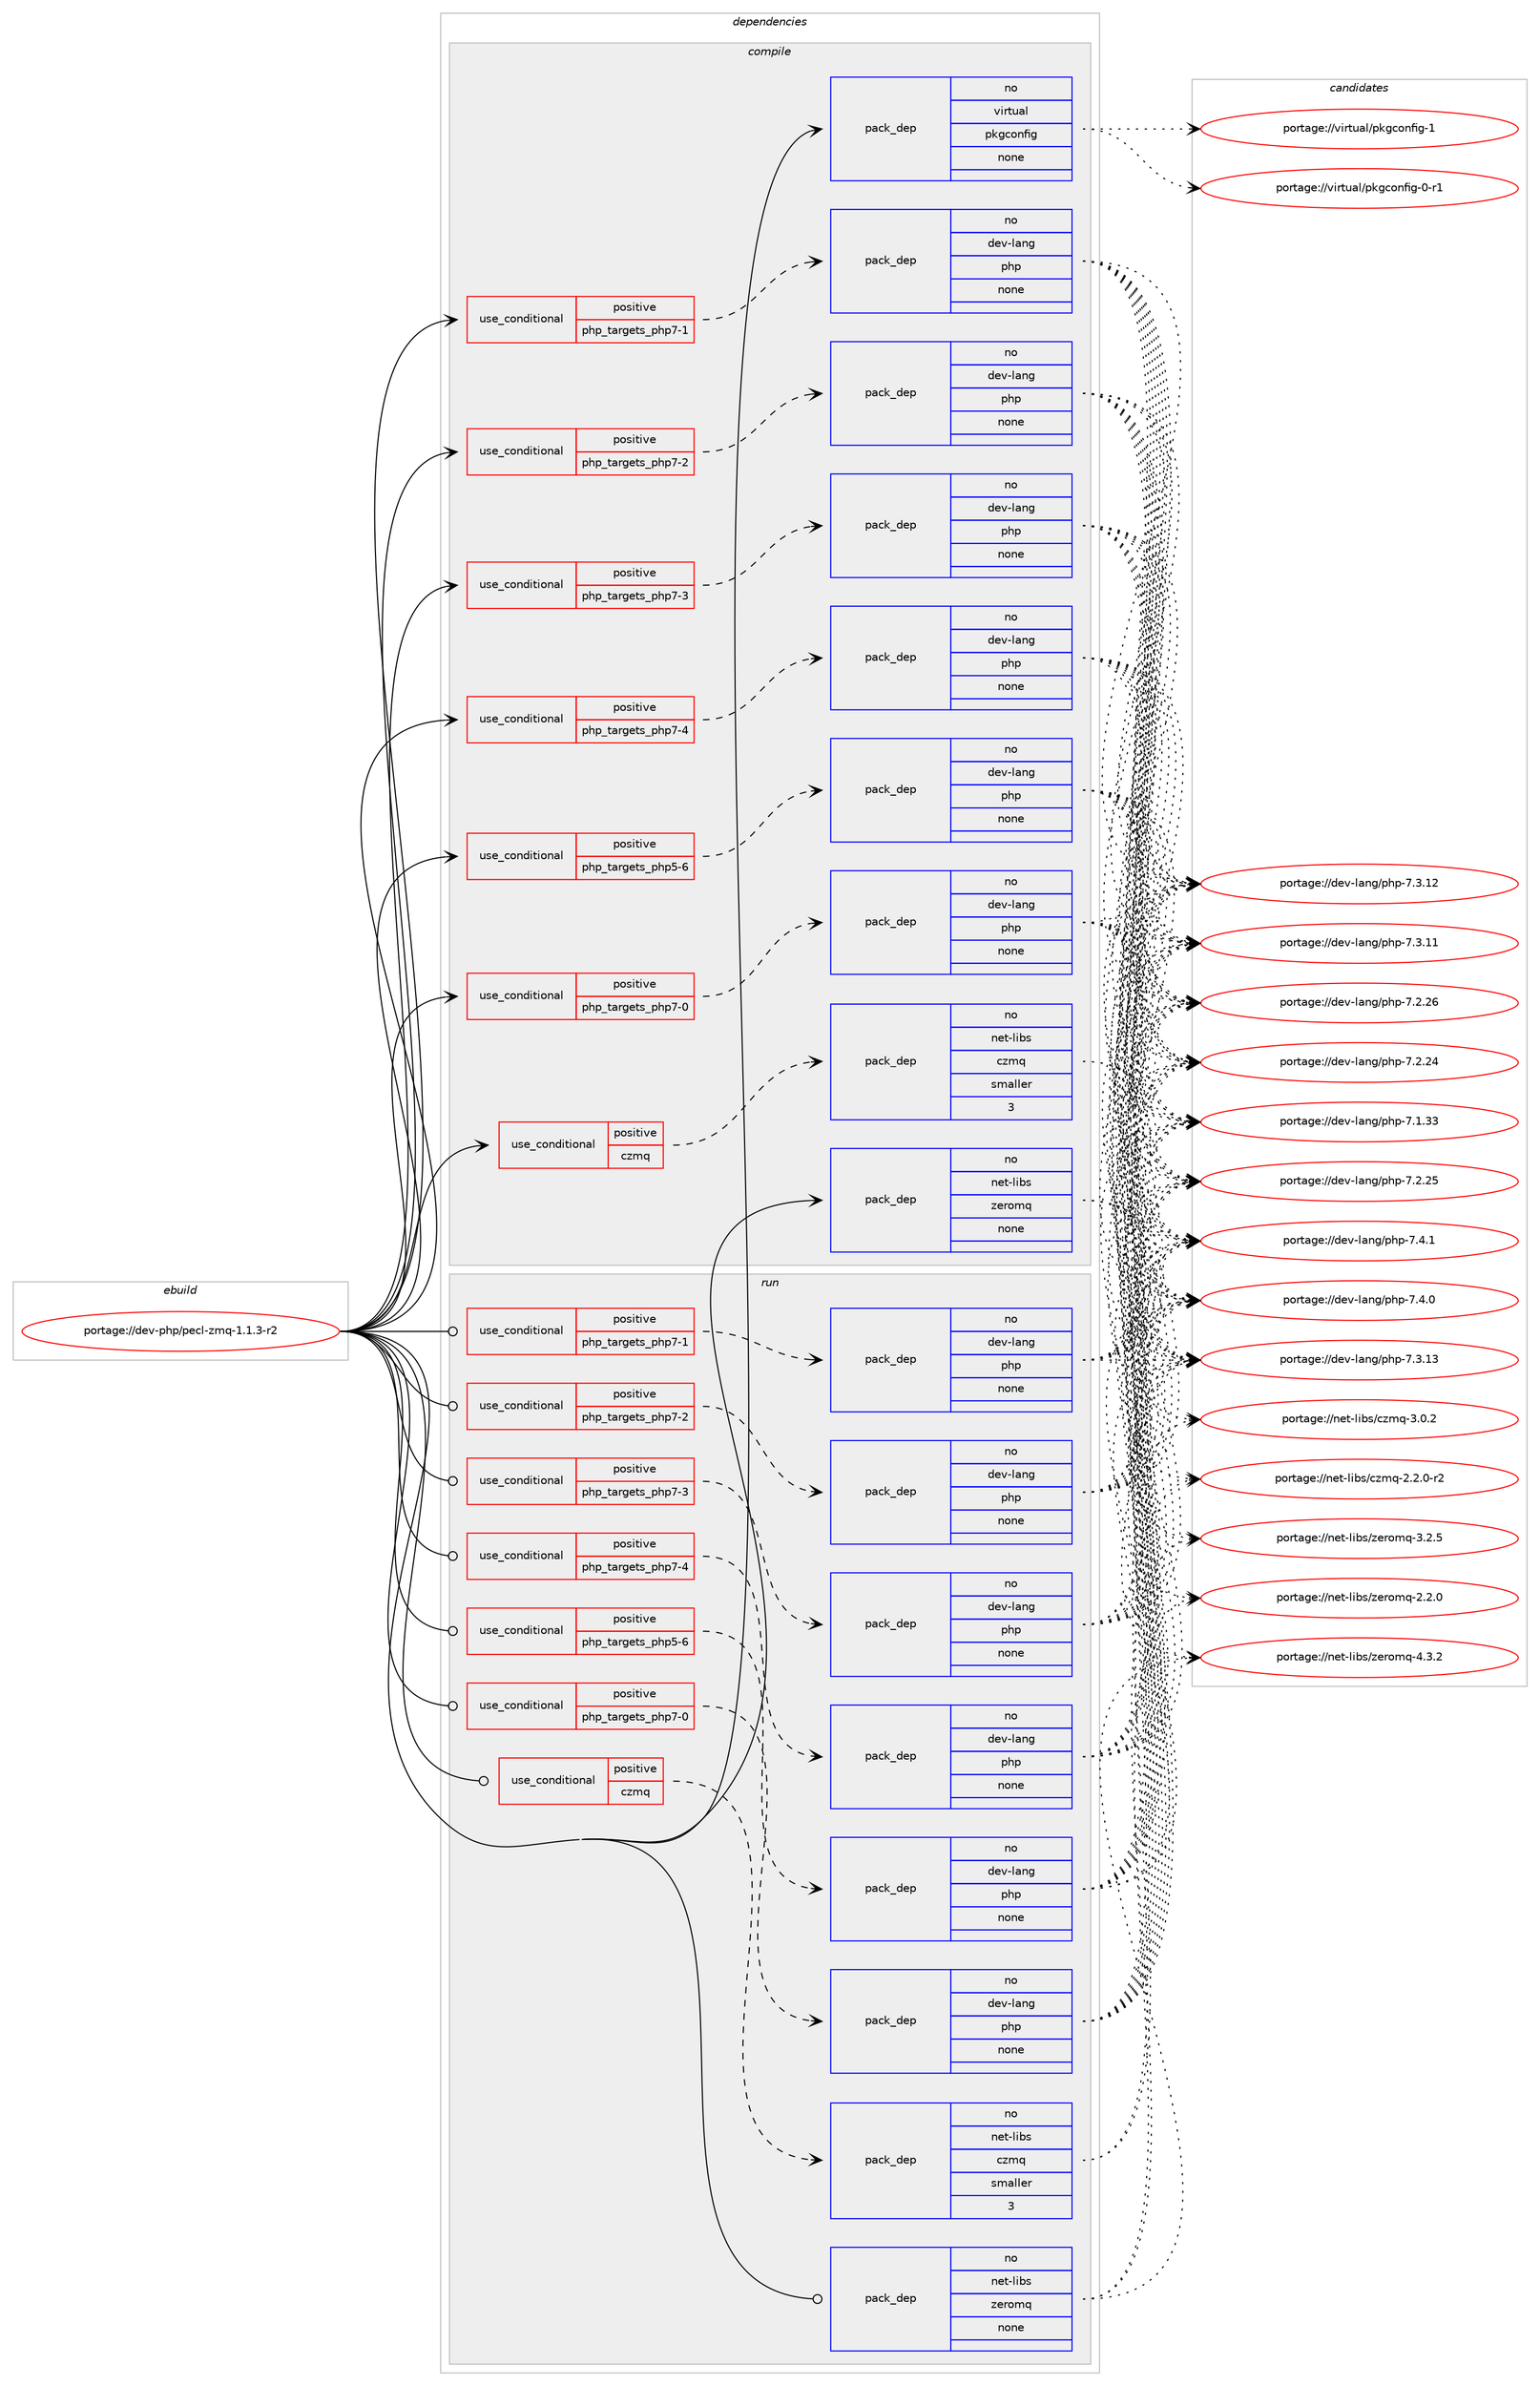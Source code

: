 digraph prolog {

# *************
# Graph options
# *************

newrank=true;
concentrate=true;
compound=true;
graph [rankdir=LR,fontname=Helvetica,fontsize=10,ranksep=1.5];#, ranksep=2.5, nodesep=0.2];
edge  [arrowhead=vee];
node  [fontname=Helvetica,fontsize=10];

# **********
# The ebuild
# **********

subgraph cluster_leftcol {
color=gray;
label=<<i>ebuild</i>>;
id [label="portage://dev-php/pecl-zmq-1.1.3-r2", color=red, width=4, href="../dev-php/pecl-zmq-1.1.3-r2.svg"];
}

# ****************
# The dependencies
# ****************

subgraph cluster_midcol {
color=gray;
label=<<i>dependencies</i>>;
subgraph cluster_compile {
fillcolor="#eeeeee";
style=filled;
label=<<i>compile</i>>;
subgraph cond119937 {
dependency474733 [label=<<TABLE BORDER="0" CELLBORDER="1" CELLSPACING="0" CELLPADDING="4"><TR><TD ROWSPAN="3" CELLPADDING="10">use_conditional</TD></TR><TR><TD>positive</TD></TR><TR><TD>czmq</TD></TR></TABLE>>, shape=none, color=red];
subgraph pack349776 {
dependency474734 [label=<<TABLE BORDER="0" CELLBORDER="1" CELLSPACING="0" CELLPADDING="4" WIDTH="220"><TR><TD ROWSPAN="6" CELLPADDING="30">pack_dep</TD></TR><TR><TD WIDTH="110">no</TD></TR><TR><TD>net-libs</TD></TR><TR><TD>czmq</TD></TR><TR><TD>smaller</TD></TR><TR><TD>3</TD></TR></TABLE>>, shape=none, color=blue];
}
dependency474733:e -> dependency474734:w [weight=20,style="dashed",arrowhead="vee"];
}
id:e -> dependency474733:w [weight=20,style="solid",arrowhead="vee"];
subgraph cond119938 {
dependency474735 [label=<<TABLE BORDER="0" CELLBORDER="1" CELLSPACING="0" CELLPADDING="4"><TR><TD ROWSPAN="3" CELLPADDING="10">use_conditional</TD></TR><TR><TD>positive</TD></TR><TR><TD>php_targets_php5-6</TD></TR></TABLE>>, shape=none, color=red];
subgraph pack349777 {
dependency474736 [label=<<TABLE BORDER="0" CELLBORDER="1" CELLSPACING="0" CELLPADDING="4" WIDTH="220"><TR><TD ROWSPAN="6" CELLPADDING="30">pack_dep</TD></TR><TR><TD WIDTH="110">no</TD></TR><TR><TD>dev-lang</TD></TR><TR><TD>php</TD></TR><TR><TD>none</TD></TR><TR><TD></TD></TR></TABLE>>, shape=none, color=blue];
}
dependency474735:e -> dependency474736:w [weight=20,style="dashed",arrowhead="vee"];
}
id:e -> dependency474735:w [weight=20,style="solid",arrowhead="vee"];
subgraph cond119939 {
dependency474737 [label=<<TABLE BORDER="0" CELLBORDER="1" CELLSPACING="0" CELLPADDING="4"><TR><TD ROWSPAN="3" CELLPADDING="10">use_conditional</TD></TR><TR><TD>positive</TD></TR><TR><TD>php_targets_php7-0</TD></TR></TABLE>>, shape=none, color=red];
subgraph pack349778 {
dependency474738 [label=<<TABLE BORDER="0" CELLBORDER="1" CELLSPACING="0" CELLPADDING="4" WIDTH="220"><TR><TD ROWSPAN="6" CELLPADDING="30">pack_dep</TD></TR><TR><TD WIDTH="110">no</TD></TR><TR><TD>dev-lang</TD></TR><TR><TD>php</TD></TR><TR><TD>none</TD></TR><TR><TD></TD></TR></TABLE>>, shape=none, color=blue];
}
dependency474737:e -> dependency474738:w [weight=20,style="dashed",arrowhead="vee"];
}
id:e -> dependency474737:w [weight=20,style="solid",arrowhead="vee"];
subgraph cond119940 {
dependency474739 [label=<<TABLE BORDER="0" CELLBORDER="1" CELLSPACING="0" CELLPADDING="4"><TR><TD ROWSPAN="3" CELLPADDING="10">use_conditional</TD></TR><TR><TD>positive</TD></TR><TR><TD>php_targets_php7-1</TD></TR></TABLE>>, shape=none, color=red];
subgraph pack349779 {
dependency474740 [label=<<TABLE BORDER="0" CELLBORDER="1" CELLSPACING="0" CELLPADDING="4" WIDTH="220"><TR><TD ROWSPAN="6" CELLPADDING="30">pack_dep</TD></TR><TR><TD WIDTH="110">no</TD></TR><TR><TD>dev-lang</TD></TR><TR><TD>php</TD></TR><TR><TD>none</TD></TR><TR><TD></TD></TR></TABLE>>, shape=none, color=blue];
}
dependency474739:e -> dependency474740:w [weight=20,style="dashed",arrowhead="vee"];
}
id:e -> dependency474739:w [weight=20,style="solid",arrowhead="vee"];
subgraph cond119941 {
dependency474741 [label=<<TABLE BORDER="0" CELLBORDER="1" CELLSPACING="0" CELLPADDING="4"><TR><TD ROWSPAN="3" CELLPADDING="10">use_conditional</TD></TR><TR><TD>positive</TD></TR><TR><TD>php_targets_php7-2</TD></TR></TABLE>>, shape=none, color=red];
subgraph pack349780 {
dependency474742 [label=<<TABLE BORDER="0" CELLBORDER="1" CELLSPACING="0" CELLPADDING="4" WIDTH="220"><TR><TD ROWSPAN="6" CELLPADDING="30">pack_dep</TD></TR><TR><TD WIDTH="110">no</TD></TR><TR><TD>dev-lang</TD></TR><TR><TD>php</TD></TR><TR><TD>none</TD></TR><TR><TD></TD></TR></TABLE>>, shape=none, color=blue];
}
dependency474741:e -> dependency474742:w [weight=20,style="dashed",arrowhead="vee"];
}
id:e -> dependency474741:w [weight=20,style="solid",arrowhead="vee"];
subgraph cond119942 {
dependency474743 [label=<<TABLE BORDER="0" CELLBORDER="1" CELLSPACING="0" CELLPADDING="4"><TR><TD ROWSPAN="3" CELLPADDING="10">use_conditional</TD></TR><TR><TD>positive</TD></TR><TR><TD>php_targets_php7-3</TD></TR></TABLE>>, shape=none, color=red];
subgraph pack349781 {
dependency474744 [label=<<TABLE BORDER="0" CELLBORDER="1" CELLSPACING="0" CELLPADDING="4" WIDTH="220"><TR><TD ROWSPAN="6" CELLPADDING="30">pack_dep</TD></TR><TR><TD WIDTH="110">no</TD></TR><TR><TD>dev-lang</TD></TR><TR><TD>php</TD></TR><TR><TD>none</TD></TR><TR><TD></TD></TR></TABLE>>, shape=none, color=blue];
}
dependency474743:e -> dependency474744:w [weight=20,style="dashed",arrowhead="vee"];
}
id:e -> dependency474743:w [weight=20,style="solid",arrowhead="vee"];
subgraph cond119943 {
dependency474745 [label=<<TABLE BORDER="0" CELLBORDER="1" CELLSPACING="0" CELLPADDING="4"><TR><TD ROWSPAN="3" CELLPADDING="10">use_conditional</TD></TR><TR><TD>positive</TD></TR><TR><TD>php_targets_php7-4</TD></TR></TABLE>>, shape=none, color=red];
subgraph pack349782 {
dependency474746 [label=<<TABLE BORDER="0" CELLBORDER="1" CELLSPACING="0" CELLPADDING="4" WIDTH="220"><TR><TD ROWSPAN="6" CELLPADDING="30">pack_dep</TD></TR><TR><TD WIDTH="110">no</TD></TR><TR><TD>dev-lang</TD></TR><TR><TD>php</TD></TR><TR><TD>none</TD></TR><TR><TD></TD></TR></TABLE>>, shape=none, color=blue];
}
dependency474745:e -> dependency474746:w [weight=20,style="dashed",arrowhead="vee"];
}
id:e -> dependency474745:w [weight=20,style="solid",arrowhead="vee"];
subgraph pack349783 {
dependency474747 [label=<<TABLE BORDER="0" CELLBORDER="1" CELLSPACING="0" CELLPADDING="4" WIDTH="220"><TR><TD ROWSPAN="6" CELLPADDING="30">pack_dep</TD></TR><TR><TD WIDTH="110">no</TD></TR><TR><TD>net-libs</TD></TR><TR><TD>zeromq</TD></TR><TR><TD>none</TD></TR><TR><TD></TD></TR></TABLE>>, shape=none, color=blue];
}
id:e -> dependency474747:w [weight=20,style="solid",arrowhead="vee"];
subgraph pack349784 {
dependency474748 [label=<<TABLE BORDER="0" CELLBORDER="1" CELLSPACING="0" CELLPADDING="4" WIDTH="220"><TR><TD ROWSPAN="6" CELLPADDING="30">pack_dep</TD></TR><TR><TD WIDTH="110">no</TD></TR><TR><TD>virtual</TD></TR><TR><TD>pkgconfig</TD></TR><TR><TD>none</TD></TR><TR><TD></TD></TR></TABLE>>, shape=none, color=blue];
}
id:e -> dependency474748:w [weight=20,style="solid",arrowhead="vee"];
}
subgraph cluster_compileandrun {
fillcolor="#eeeeee";
style=filled;
label=<<i>compile and run</i>>;
}
subgraph cluster_run {
fillcolor="#eeeeee";
style=filled;
label=<<i>run</i>>;
subgraph cond119944 {
dependency474749 [label=<<TABLE BORDER="0" CELLBORDER="1" CELLSPACING="0" CELLPADDING="4"><TR><TD ROWSPAN="3" CELLPADDING="10">use_conditional</TD></TR><TR><TD>positive</TD></TR><TR><TD>czmq</TD></TR></TABLE>>, shape=none, color=red];
subgraph pack349785 {
dependency474750 [label=<<TABLE BORDER="0" CELLBORDER="1" CELLSPACING="0" CELLPADDING="4" WIDTH="220"><TR><TD ROWSPAN="6" CELLPADDING="30">pack_dep</TD></TR><TR><TD WIDTH="110">no</TD></TR><TR><TD>net-libs</TD></TR><TR><TD>czmq</TD></TR><TR><TD>smaller</TD></TR><TR><TD>3</TD></TR></TABLE>>, shape=none, color=blue];
}
dependency474749:e -> dependency474750:w [weight=20,style="dashed",arrowhead="vee"];
}
id:e -> dependency474749:w [weight=20,style="solid",arrowhead="odot"];
subgraph cond119945 {
dependency474751 [label=<<TABLE BORDER="0" CELLBORDER="1" CELLSPACING="0" CELLPADDING="4"><TR><TD ROWSPAN="3" CELLPADDING="10">use_conditional</TD></TR><TR><TD>positive</TD></TR><TR><TD>php_targets_php5-6</TD></TR></TABLE>>, shape=none, color=red];
subgraph pack349786 {
dependency474752 [label=<<TABLE BORDER="0" CELLBORDER="1" CELLSPACING="0" CELLPADDING="4" WIDTH="220"><TR><TD ROWSPAN="6" CELLPADDING="30">pack_dep</TD></TR><TR><TD WIDTH="110">no</TD></TR><TR><TD>dev-lang</TD></TR><TR><TD>php</TD></TR><TR><TD>none</TD></TR><TR><TD></TD></TR></TABLE>>, shape=none, color=blue];
}
dependency474751:e -> dependency474752:w [weight=20,style="dashed",arrowhead="vee"];
}
id:e -> dependency474751:w [weight=20,style="solid",arrowhead="odot"];
subgraph cond119946 {
dependency474753 [label=<<TABLE BORDER="0" CELLBORDER="1" CELLSPACING="0" CELLPADDING="4"><TR><TD ROWSPAN="3" CELLPADDING="10">use_conditional</TD></TR><TR><TD>positive</TD></TR><TR><TD>php_targets_php7-0</TD></TR></TABLE>>, shape=none, color=red];
subgraph pack349787 {
dependency474754 [label=<<TABLE BORDER="0" CELLBORDER="1" CELLSPACING="0" CELLPADDING="4" WIDTH="220"><TR><TD ROWSPAN="6" CELLPADDING="30">pack_dep</TD></TR><TR><TD WIDTH="110">no</TD></TR><TR><TD>dev-lang</TD></TR><TR><TD>php</TD></TR><TR><TD>none</TD></TR><TR><TD></TD></TR></TABLE>>, shape=none, color=blue];
}
dependency474753:e -> dependency474754:w [weight=20,style="dashed",arrowhead="vee"];
}
id:e -> dependency474753:w [weight=20,style="solid",arrowhead="odot"];
subgraph cond119947 {
dependency474755 [label=<<TABLE BORDER="0" CELLBORDER="1" CELLSPACING="0" CELLPADDING="4"><TR><TD ROWSPAN="3" CELLPADDING="10">use_conditional</TD></TR><TR><TD>positive</TD></TR><TR><TD>php_targets_php7-1</TD></TR></TABLE>>, shape=none, color=red];
subgraph pack349788 {
dependency474756 [label=<<TABLE BORDER="0" CELLBORDER="1" CELLSPACING="0" CELLPADDING="4" WIDTH="220"><TR><TD ROWSPAN="6" CELLPADDING="30">pack_dep</TD></TR><TR><TD WIDTH="110">no</TD></TR><TR><TD>dev-lang</TD></TR><TR><TD>php</TD></TR><TR><TD>none</TD></TR><TR><TD></TD></TR></TABLE>>, shape=none, color=blue];
}
dependency474755:e -> dependency474756:w [weight=20,style="dashed",arrowhead="vee"];
}
id:e -> dependency474755:w [weight=20,style="solid",arrowhead="odot"];
subgraph cond119948 {
dependency474757 [label=<<TABLE BORDER="0" CELLBORDER="1" CELLSPACING="0" CELLPADDING="4"><TR><TD ROWSPAN="3" CELLPADDING="10">use_conditional</TD></TR><TR><TD>positive</TD></TR><TR><TD>php_targets_php7-2</TD></TR></TABLE>>, shape=none, color=red];
subgraph pack349789 {
dependency474758 [label=<<TABLE BORDER="0" CELLBORDER="1" CELLSPACING="0" CELLPADDING="4" WIDTH="220"><TR><TD ROWSPAN="6" CELLPADDING="30">pack_dep</TD></TR><TR><TD WIDTH="110">no</TD></TR><TR><TD>dev-lang</TD></TR><TR><TD>php</TD></TR><TR><TD>none</TD></TR><TR><TD></TD></TR></TABLE>>, shape=none, color=blue];
}
dependency474757:e -> dependency474758:w [weight=20,style="dashed",arrowhead="vee"];
}
id:e -> dependency474757:w [weight=20,style="solid",arrowhead="odot"];
subgraph cond119949 {
dependency474759 [label=<<TABLE BORDER="0" CELLBORDER="1" CELLSPACING="0" CELLPADDING="4"><TR><TD ROWSPAN="3" CELLPADDING="10">use_conditional</TD></TR><TR><TD>positive</TD></TR><TR><TD>php_targets_php7-3</TD></TR></TABLE>>, shape=none, color=red];
subgraph pack349790 {
dependency474760 [label=<<TABLE BORDER="0" CELLBORDER="1" CELLSPACING="0" CELLPADDING="4" WIDTH="220"><TR><TD ROWSPAN="6" CELLPADDING="30">pack_dep</TD></TR><TR><TD WIDTH="110">no</TD></TR><TR><TD>dev-lang</TD></TR><TR><TD>php</TD></TR><TR><TD>none</TD></TR><TR><TD></TD></TR></TABLE>>, shape=none, color=blue];
}
dependency474759:e -> dependency474760:w [weight=20,style="dashed",arrowhead="vee"];
}
id:e -> dependency474759:w [weight=20,style="solid",arrowhead="odot"];
subgraph cond119950 {
dependency474761 [label=<<TABLE BORDER="0" CELLBORDER="1" CELLSPACING="0" CELLPADDING="4"><TR><TD ROWSPAN="3" CELLPADDING="10">use_conditional</TD></TR><TR><TD>positive</TD></TR><TR><TD>php_targets_php7-4</TD></TR></TABLE>>, shape=none, color=red];
subgraph pack349791 {
dependency474762 [label=<<TABLE BORDER="0" CELLBORDER="1" CELLSPACING="0" CELLPADDING="4" WIDTH="220"><TR><TD ROWSPAN="6" CELLPADDING="30">pack_dep</TD></TR><TR><TD WIDTH="110">no</TD></TR><TR><TD>dev-lang</TD></TR><TR><TD>php</TD></TR><TR><TD>none</TD></TR><TR><TD></TD></TR></TABLE>>, shape=none, color=blue];
}
dependency474761:e -> dependency474762:w [weight=20,style="dashed",arrowhead="vee"];
}
id:e -> dependency474761:w [weight=20,style="solid",arrowhead="odot"];
subgraph pack349792 {
dependency474763 [label=<<TABLE BORDER="0" CELLBORDER="1" CELLSPACING="0" CELLPADDING="4" WIDTH="220"><TR><TD ROWSPAN="6" CELLPADDING="30">pack_dep</TD></TR><TR><TD WIDTH="110">no</TD></TR><TR><TD>net-libs</TD></TR><TR><TD>zeromq</TD></TR><TR><TD>none</TD></TR><TR><TD></TD></TR></TABLE>>, shape=none, color=blue];
}
id:e -> dependency474763:w [weight=20,style="solid",arrowhead="odot"];
}
}

# **************
# The candidates
# **************

subgraph cluster_choices {
rank=same;
color=gray;
label=<<i>candidates</i>>;

subgraph choice349776 {
color=black;
nodesep=1;
choice11010111645108105981154799122109113455146484650 [label="portage://net-libs/czmq-3.0.2", color=red, width=4,href="../net-libs/czmq-3.0.2.svg"];
choice110101116451081059811547991221091134550465046484511450 [label="portage://net-libs/czmq-2.2.0-r2", color=red, width=4,href="../net-libs/czmq-2.2.0-r2.svg"];
dependency474734:e -> choice11010111645108105981154799122109113455146484650:w [style=dotted,weight="100"];
dependency474734:e -> choice110101116451081059811547991221091134550465046484511450:w [style=dotted,weight="100"];
}
subgraph choice349777 {
color=black;
nodesep=1;
choice100101118451089711010347112104112455546524649 [label="portage://dev-lang/php-7.4.1", color=red, width=4,href="../dev-lang/php-7.4.1.svg"];
choice100101118451089711010347112104112455546524648 [label="portage://dev-lang/php-7.4.0", color=red, width=4,href="../dev-lang/php-7.4.0.svg"];
choice10010111845108971101034711210411245554651464951 [label="portage://dev-lang/php-7.3.13", color=red, width=4,href="../dev-lang/php-7.3.13.svg"];
choice10010111845108971101034711210411245554651464950 [label="portage://dev-lang/php-7.3.12", color=red, width=4,href="../dev-lang/php-7.3.12.svg"];
choice10010111845108971101034711210411245554651464949 [label="portage://dev-lang/php-7.3.11", color=red, width=4,href="../dev-lang/php-7.3.11.svg"];
choice10010111845108971101034711210411245554650465054 [label="portage://dev-lang/php-7.2.26", color=red, width=4,href="../dev-lang/php-7.2.26.svg"];
choice10010111845108971101034711210411245554650465053 [label="portage://dev-lang/php-7.2.25", color=red, width=4,href="../dev-lang/php-7.2.25.svg"];
choice10010111845108971101034711210411245554650465052 [label="portage://dev-lang/php-7.2.24", color=red, width=4,href="../dev-lang/php-7.2.24.svg"];
choice10010111845108971101034711210411245554649465151 [label="portage://dev-lang/php-7.1.33", color=red, width=4,href="../dev-lang/php-7.1.33.svg"];
dependency474736:e -> choice100101118451089711010347112104112455546524649:w [style=dotted,weight="100"];
dependency474736:e -> choice100101118451089711010347112104112455546524648:w [style=dotted,weight="100"];
dependency474736:e -> choice10010111845108971101034711210411245554651464951:w [style=dotted,weight="100"];
dependency474736:e -> choice10010111845108971101034711210411245554651464950:w [style=dotted,weight="100"];
dependency474736:e -> choice10010111845108971101034711210411245554651464949:w [style=dotted,weight="100"];
dependency474736:e -> choice10010111845108971101034711210411245554650465054:w [style=dotted,weight="100"];
dependency474736:e -> choice10010111845108971101034711210411245554650465053:w [style=dotted,weight="100"];
dependency474736:e -> choice10010111845108971101034711210411245554650465052:w [style=dotted,weight="100"];
dependency474736:e -> choice10010111845108971101034711210411245554649465151:w [style=dotted,weight="100"];
}
subgraph choice349778 {
color=black;
nodesep=1;
choice100101118451089711010347112104112455546524649 [label="portage://dev-lang/php-7.4.1", color=red, width=4,href="../dev-lang/php-7.4.1.svg"];
choice100101118451089711010347112104112455546524648 [label="portage://dev-lang/php-7.4.0", color=red, width=4,href="../dev-lang/php-7.4.0.svg"];
choice10010111845108971101034711210411245554651464951 [label="portage://dev-lang/php-7.3.13", color=red, width=4,href="../dev-lang/php-7.3.13.svg"];
choice10010111845108971101034711210411245554651464950 [label="portage://dev-lang/php-7.3.12", color=red, width=4,href="../dev-lang/php-7.3.12.svg"];
choice10010111845108971101034711210411245554651464949 [label="portage://dev-lang/php-7.3.11", color=red, width=4,href="../dev-lang/php-7.3.11.svg"];
choice10010111845108971101034711210411245554650465054 [label="portage://dev-lang/php-7.2.26", color=red, width=4,href="../dev-lang/php-7.2.26.svg"];
choice10010111845108971101034711210411245554650465053 [label="portage://dev-lang/php-7.2.25", color=red, width=4,href="../dev-lang/php-7.2.25.svg"];
choice10010111845108971101034711210411245554650465052 [label="portage://dev-lang/php-7.2.24", color=red, width=4,href="../dev-lang/php-7.2.24.svg"];
choice10010111845108971101034711210411245554649465151 [label="portage://dev-lang/php-7.1.33", color=red, width=4,href="../dev-lang/php-7.1.33.svg"];
dependency474738:e -> choice100101118451089711010347112104112455546524649:w [style=dotted,weight="100"];
dependency474738:e -> choice100101118451089711010347112104112455546524648:w [style=dotted,weight="100"];
dependency474738:e -> choice10010111845108971101034711210411245554651464951:w [style=dotted,weight="100"];
dependency474738:e -> choice10010111845108971101034711210411245554651464950:w [style=dotted,weight="100"];
dependency474738:e -> choice10010111845108971101034711210411245554651464949:w [style=dotted,weight="100"];
dependency474738:e -> choice10010111845108971101034711210411245554650465054:w [style=dotted,weight="100"];
dependency474738:e -> choice10010111845108971101034711210411245554650465053:w [style=dotted,weight="100"];
dependency474738:e -> choice10010111845108971101034711210411245554650465052:w [style=dotted,weight="100"];
dependency474738:e -> choice10010111845108971101034711210411245554649465151:w [style=dotted,weight="100"];
}
subgraph choice349779 {
color=black;
nodesep=1;
choice100101118451089711010347112104112455546524649 [label="portage://dev-lang/php-7.4.1", color=red, width=4,href="../dev-lang/php-7.4.1.svg"];
choice100101118451089711010347112104112455546524648 [label="portage://dev-lang/php-7.4.0", color=red, width=4,href="../dev-lang/php-7.4.0.svg"];
choice10010111845108971101034711210411245554651464951 [label="portage://dev-lang/php-7.3.13", color=red, width=4,href="../dev-lang/php-7.3.13.svg"];
choice10010111845108971101034711210411245554651464950 [label="portage://dev-lang/php-7.3.12", color=red, width=4,href="../dev-lang/php-7.3.12.svg"];
choice10010111845108971101034711210411245554651464949 [label="portage://dev-lang/php-7.3.11", color=red, width=4,href="../dev-lang/php-7.3.11.svg"];
choice10010111845108971101034711210411245554650465054 [label="portage://dev-lang/php-7.2.26", color=red, width=4,href="../dev-lang/php-7.2.26.svg"];
choice10010111845108971101034711210411245554650465053 [label="portage://dev-lang/php-7.2.25", color=red, width=4,href="../dev-lang/php-7.2.25.svg"];
choice10010111845108971101034711210411245554650465052 [label="portage://dev-lang/php-7.2.24", color=red, width=4,href="../dev-lang/php-7.2.24.svg"];
choice10010111845108971101034711210411245554649465151 [label="portage://dev-lang/php-7.1.33", color=red, width=4,href="../dev-lang/php-7.1.33.svg"];
dependency474740:e -> choice100101118451089711010347112104112455546524649:w [style=dotted,weight="100"];
dependency474740:e -> choice100101118451089711010347112104112455546524648:w [style=dotted,weight="100"];
dependency474740:e -> choice10010111845108971101034711210411245554651464951:w [style=dotted,weight="100"];
dependency474740:e -> choice10010111845108971101034711210411245554651464950:w [style=dotted,weight="100"];
dependency474740:e -> choice10010111845108971101034711210411245554651464949:w [style=dotted,weight="100"];
dependency474740:e -> choice10010111845108971101034711210411245554650465054:w [style=dotted,weight="100"];
dependency474740:e -> choice10010111845108971101034711210411245554650465053:w [style=dotted,weight="100"];
dependency474740:e -> choice10010111845108971101034711210411245554650465052:w [style=dotted,weight="100"];
dependency474740:e -> choice10010111845108971101034711210411245554649465151:w [style=dotted,weight="100"];
}
subgraph choice349780 {
color=black;
nodesep=1;
choice100101118451089711010347112104112455546524649 [label="portage://dev-lang/php-7.4.1", color=red, width=4,href="../dev-lang/php-7.4.1.svg"];
choice100101118451089711010347112104112455546524648 [label="portage://dev-lang/php-7.4.0", color=red, width=4,href="../dev-lang/php-7.4.0.svg"];
choice10010111845108971101034711210411245554651464951 [label="portage://dev-lang/php-7.3.13", color=red, width=4,href="../dev-lang/php-7.3.13.svg"];
choice10010111845108971101034711210411245554651464950 [label="portage://dev-lang/php-7.3.12", color=red, width=4,href="../dev-lang/php-7.3.12.svg"];
choice10010111845108971101034711210411245554651464949 [label="portage://dev-lang/php-7.3.11", color=red, width=4,href="../dev-lang/php-7.3.11.svg"];
choice10010111845108971101034711210411245554650465054 [label="portage://dev-lang/php-7.2.26", color=red, width=4,href="../dev-lang/php-7.2.26.svg"];
choice10010111845108971101034711210411245554650465053 [label="portage://dev-lang/php-7.2.25", color=red, width=4,href="../dev-lang/php-7.2.25.svg"];
choice10010111845108971101034711210411245554650465052 [label="portage://dev-lang/php-7.2.24", color=red, width=4,href="../dev-lang/php-7.2.24.svg"];
choice10010111845108971101034711210411245554649465151 [label="portage://dev-lang/php-7.1.33", color=red, width=4,href="../dev-lang/php-7.1.33.svg"];
dependency474742:e -> choice100101118451089711010347112104112455546524649:w [style=dotted,weight="100"];
dependency474742:e -> choice100101118451089711010347112104112455546524648:w [style=dotted,weight="100"];
dependency474742:e -> choice10010111845108971101034711210411245554651464951:w [style=dotted,weight="100"];
dependency474742:e -> choice10010111845108971101034711210411245554651464950:w [style=dotted,weight="100"];
dependency474742:e -> choice10010111845108971101034711210411245554651464949:w [style=dotted,weight="100"];
dependency474742:e -> choice10010111845108971101034711210411245554650465054:w [style=dotted,weight="100"];
dependency474742:e -> choice10010111845108971101034711210411245554650465053:w [style=dotted,weight="100"];
dependency474742:e -> choice10010111845108971101034711210411245554650465052:w [style=dotted,weight="100"];
dependency474742:e -> choice10010111845108971101034711210411245554649465151:w [style=dotted,weight="100"];
}
subgraph choice349781 {
color=black;
nodesep=1;
choice100101118451089711010347112104112455546524649 [label="portage://dev-lang/php-7.4.1", color=red, width=4,href="../dev-lang/php-7.4.1.svg"];
choice100101118451089711010347112104112455546524648 [label="portage://dev-lang/php-7.4.0", color=red, width=4,href="../dev-lang/php-7.4.0.svg"];
choice10010111845108971101034711210411245554651464951 [label="portage://dev-lang/php-7.3.13", color=red, width=4,href="../dev-lang/php-7.3.13.svg"];
choice10010111845108971101034711210411245554651464950 [label="portage://dev-lang/php-7.3.12", color=red, width=4,href="../dev-lang/php-7.3.12.svg"];
choice10010111845108971101034711210411245554651464949 [label="portage://dev-lang/php-7.3.11", color=red, width=4,href="../dev-lang/php-7.3.11.svg"];
choice10010111845108971101034711210411245554650465054 [label="portage://dev-lang/php-7.2.26", color=red, width=4,href="../dev-lang/php-7.2.26.svg"];
choice10010111845108971101034711210411245554650465053 [label="portage://dev-lang/php-7.2.25", color=red, width=4,href="../dev-lang/php-7.2.25.svg"];
choice10010111845108971101034711210411245554650465052 [label="portage://dev-lang/php-7.2.24", color=red, width=4,href="../dev-lang/php-7.2.24.svg"];
choice10010111845108971101034711210411245554649465151 [label="portage://dev-lang/php-7.1.33", color=red, width=4,href="../dev-lang/php-7.1.33.svg"];
dependency474744:e -> choice100101118451089711010347112104112455546524649:w [style=dotted,weight="100"];
dependency474744:e -> choice100101118451089711010347112104112455546524648:w [style=dotted,weight="100"];
dependency474744:e -> choice10010111845108971101034711210411245554651464951:w [style=dotted,weight="100"];
dependency474744:e -> choice10010111845108971101034711210411245554651464950:w [style=dotted,weight="100"];
dependency474744:e -> choice10010111845108971101034711210411245554651464949:w [style=dotted,weight="100"];
dependency474744:e -> choice10010111845108971101034711210411245554650465054:w [style=dotted,weight="100"];
dependency474744:e -> choice10010111845108971101034711210411245554650465053:w [style=dotted,weight="100"];
dependency474744:e -> choice10010111845108971101034711210411245554650465052:w [style=dotted,weight="100"];
dependency474744:e -> choice10010111845108971101034711210411245554649465151:w [style=dotted,weight="100"];
}
subgraph choice349782 {
color=black;
nodesep=1;
choice100101118451089711010347112104112455546524649 [label="portage://dev-lang/php-7.4.1", color=red, width=4,href="../dev-lang/php-7.4.1.svg"];
choice100101118451089711010347112104112455546524648 [label="portage://dev-lang/php-7.4.0", color=red, width=4,href="../dev-lang/php-7.4.0.svg"];
choice10010111845108971101034711210411245554651464951 [label="portage://dev-lang/php-7.3.13", color=red, width=4,href="../dev-lang/php-7.3.13.svg"];
choice10010111845108971101034711210411245554651464950 [label="portage://dev-lang/php-7.3.12", color=red, width=4,href="../dev-lang/php-7.3.12.svg"];
choice10010111845108971101034711210411245554651464949 [label="portage://dev-lang/php-7.3.11", color=red, width=4,href="../dev-lang/php-7.3.11.svg"];
choice10010111845108971101034711210411245554650465054 [label="portage://dev-lang/php-7.2.26", color=red, width=4,href="../dev-lang/php-7.2.26.svg"];
choice10010111845108971101034711210411245554650465053 [label="portage://dev-lang/php-7.2.25", color=red, width=4,href="../dev-lang/php-7.2.25.svg"];
choice10010111845108971101034711210411245554650465052 [label="portage://dev-lang/php-7.2.24", color=red, width=4,href="../dev-lang/php-7.2.24.svg"];
choice10010111845108971101034711210411245554649465151 [label="portage://dev-lang/php-7.1.33", color=red, width=4,href="../dev-lang/php-7.1.33.svg"];
dependency474746:e -> choice100101118451089711010347112104112455546524649:w [style=dotted,weight="100"];
dependency474746:e -> choice100101118451089711010347112104112455546524648:w [style=dotted,weight="100"];
dependency474746:e -> choice10010111845108971101034711210411245554651464951:w [style=dotted,weight="100"];
dependency474746:e -> choice10010111845108971101034711210411245554651464950:w [style=dotted,weight="100"];
dependency474746:e -> choice10010111845108971101034711210411245554651464949:w [style=dotted,weight="100"];
dependency474746:e -> choice10010111845108971101034711210411245554650465054:w [style=dotted,weight="100"];
dependency474746:e -> choice10010111845108971101034711210411245554650465053:w [style=dotted,weight="100"];
dependency474746:e -> choice10010111845108971101034711210411245554650465052:w [style=dotted,weight="100"];
dependency474746:e -> choice10010111845108971101034711210411245554649465151:w [style=dotted,weight="100"];
}
subgraph choice349783 {
color=black;
nodesep=1;
choice110101116451081059811547122101114111109113455246514650 [label="portage://net-libs/zeromq-4.3.2", color=red, width=4,href="../net-libs/zeromq-4.3.2.svg"];
choice110101116451081059811547122101114111109113455146504653 [label="portage://net-libs/zeromq-3.2.5", color=red, width=4,href="../net-libs/zeromq-3.2.5.svg"];
choice110101116451081059811547122101114111109113455046504648 [label="portage://net-libs/zeromq-2.2.0", color=red, width=4,href="../net-libs/zeromq-2.2.0.svg"];
dependency474747:e -> choice110101116451081059811547122101114111109113455246514650:w [style=dotted,weight="100"];
dependency474747:e -> choice110101116451081059811547122101114111109113455146504653:w [style=dotted,weight="100"];
dependency474747:e -> choice110101116451081059811547122101114111109113455046504648:w [style=dotted,weight="100"];
}
subgraph choice349784 {
color=black;
nodesep=1;
choice1181051141161179710847112107103991111101021051034549 [label="portage://virtual/pkgconfig-1", color=red, width=4,href="../virtual/pkgconfig-1.svg"];
choice11810511411611797108471121071039911111010210510345484511449 [label="portage://virtual/pkgconfig-0-r1", color=red, width=4,href="../virtual/pkgconfig-0-r1.svg"];
dependency474748:e -> choice1181051141161179710847112107103991111101021051034549:w [style=dotted,weight="100"];
dependency474748:e -> choice11810511411611797108471121071039911111010210510345484511449:w [style=dotted,weight="100"];
}
subgraph choice349785 {
color=black;
nodesep=1;
choice11010111645108105981154799122109113455146484650 [label="portage://net-libs/czmq-3.0.2", color=red, width=4,href="../net-libs/czmq-3.0.2.svg"];
choice110101116451081059811547991221091134550465046484511450 [label="portage://net-libs/czmq-2.2.0-r2", color=red, width=4,href="../net-libs/czmq-2.2.0-r2.svg"];
dependency474750:e -> choice11010111645108105981154799122109113455146484650:w [style=dotted,weight="100"];
dependency474750:e -> choice110101116451081059811547991221091134550465046484511450:w [style=dotted,weight="100"];
}
subgraph choice349786 {
color=black;
nodesep=1;
choice100101118451089711010347112104112455546524649 [label="portage://dev-lang/php-7.4.1", color=red, width=4,href="../dev-lang/php-7.4.1.svg"];
choice100101118451089711010347112104112455546524648 [label="portage://dev-lang/php-7.4.0", color=red, width=4,href="../dev-lang/php-7.4.0.svg"];
choice10010111845108971101034711210411245554651464951 [label="portage://dev-lang/php-7.3.13", color=red, width=4,href="../dev-lang/php-7.3.13.svg"];
choice10010111845108971101034711210411245554651464950 [label="portage://dev-lang/php-7.3.12", color=red, width=4,href="../dev-lang/php-7.3.12.svg"];
choice10010111845108971101034711210411245554651464949 [label="portage://dev-lang/php-7.3.11", color=red, width=4,href="../dev-lang/php-7.3.11.svg"];
choice10010111845108971101034711210411245554650465054 [label="portage://dev-lang/php-7.2.26", color=red, width=4,href="../dev-lang/php-7.2.26.svg"];
choice10010111845108971101034711210411245554650465053 [label="portage://dev-lang/php-7.2.25", color=red, width=4,href="../dev-lang/php-7.2.25.svg"];
choice10010111845108971101034711210411245554650465052 [label="portage://dev-lang/php-7.2.24", color=red, width=4,href="../dev-lang/php-7.2.24.svg"];
choice10010111845108971101034711210411245554649465151 [label="portage://dev-lang/php-7.1.33", color=red, width=4,href="../dev-lang/php-7.1.33.svg"];
dependency474752:e -> choice100101118451089711010347112104112455546524649:w [style=dotted,weight="100"];
dependency474752:e -> choice100101118451089711010347112104112455546524648:w [style=dotted,weight="100"];
dependency474752:e -> choice10010111845108971101034711210411245554651464951:w [style=dotted,weight="100"];
dependency474752:e -> choice10010111845108971101034711210411245554651464950:w [style=dotted,weight="100"];
dependency474752:e -> choice10010111845108971101034711210411245554651464949:w [style=dotted,weight="100"];
dependency474752:e -> choice10010111845108971101034711210411245554650465054:w [style=dotted,weight="100"];
dependency474752:e -> choice10010111845108971101034711210411245554650465053:w [style=dotted,weight="100"];
dependency474752:e -> choice10010111845108971101034711210411245554650465052:w [style=dotted,weight="100"];
dependency474752:e -> choice10010111845108971101034711210411245554649465151:w [style=dotted,weight="100"];
}
subgraph choice349787 {
color=black;
nodesep=1;
choice100101118451089711010347112104112455546524649 [label="portage://dev-lang/php-7.4.1", color=red, width=4,href="../dev-lang/php-7.4.1.svg"];
choice100101118451089711010347112104112455546524648 [label="portage://dev-lang/php-7.4.0", color=red, width=4,href="../dev-lang/php-7.4.0.svg"];
choice10010111845108971101034711210411245554651464951 [label="portage://dev-lang/php-7.3.13", color=red, width=4,href="../dev-lang/php-7.3.13.svg"];
choice10010111845108971101034711210411245554651464950 [label="portage://dev-lang/php-7.3.12", color=red, width=4,href="../dev-lang/php-7.3.12.svg"];
choice10010111845108971101034711210411245554651464949 [label="portage://dev-lang/php-7.3.11", color=red, width=4,href="../dev-lang/php-7.3.11.svg"];
choice10010111845108971101034711210411245554650465054 [label="portage://dev-lang/php-7.2.26", color=red, width=4,href="../dev-lang/php-7.2.26.svg"];
choice10010111845108971101034711210411245554650465053 [label="portage://dev-lang/php-7.2.25", color=red, width=4,href="../dev-lang/php-7.2.25.svg"];
choice10010111845108971101034711210411245554650465052 [label="portage://dev-lang/php-7.2.24", color=red, width=4,href="../dev-lang/php-7.2.24.svg"];
choice10010111845108971101034711210411245554649465151 [label="portage://dev-lang/php-7.1.33", color=red, width=4,href="../dev-lang/php-7.1.33.svg"];
dependency474754:e -> choice100101118451089711010347112104112455546524649:w [style=dotted,weight="100"];
dependency474754:e -> choice100101118451089711010347112104112455546524648:w [style=dotted,weight="100"];
dependency474754:e -> choice10010111845108971101034711210411245554651464951:w [style=dotted,weight="100"];
dependency474754:e -> choice10010111845108971101034711210411245554651464950:w [style=dotted,weight="100"];
dependency474754:e -> choice10010111845108971101034711210411245554651464949:w [style=dotted,weight="100"];
dependency474754:e -> choice10010111845108971101034711210411245554650465054:w [style=dotted,weight="100"];
dependency474754:e -> choice10010111845108971101034711210411245554650465053:w [style=dotted,weight="100"];
dependency474754:e -> choice10010111845108971101034711210411245554650465052:w [style=dotted,weight="100"];
dependency474754:e -> choice10010111845108971101034711210411245554649465151:w [style=dotted,weight="100"];
}
subgraph choice349788 {
color=black;
nodesep=1;
choice100101118451089711010347112104112455546524649 [label="portage://dev-lang/php-7.4.1", color=red, width=4,href="../dev-lang/php-7.4.1.svg"];
choice100101118451089711010347112104112455546524648 [label="portage://dev-lang/php-7.4.0", color=red, width=4,href="../dev-lang/php-7.4.0.svg"];
choice10010111845108971101034711210411245554651464951 [label="portage://dev-lang/php-7.3.13", color=red, width=4,href="../dev-lang/php-7.3.13.svg"];
choice10010111845108971101034711210411245554651464950 [label="portage://dev-lang/php-7.3.12", color=red, width=4,href="../dev-lang/php-7.3.12.svg"];
choice10010111845108971101034711210411245554651464949 [label="portage://dev-lang/php-7.3.11", color=red, width=4,href="../dev-lang/php-7.3.11.svg"];
choice10010111845108971101034711210411245554650465054 [label="portage://dev-lang/php-7.2.26", color=red, width=4,href="../dev-lang/php-7.2.26.svg"];
choice10010111845108971101034711210411245554650465053 [label="portage://dev-lang/php-7.2.25", color=red, width=4,href="../dev-lang/php-7.2.25.svg"];
choice10010111845108971101034711210411245554650465052 [label="portage://dev-lang/php-7.2.24", color=red, width=4,href="../dev-lang/php-7.2.24.svg"];
choice10010111845108971101034711210411245554649465151 [label="portage://dev-lang/php-7.1.33", color=red, width=4,href="../dev-lang/php-7.1.33.svg"];
dependency474756:e -> choice100101118451089711010347112104112455546524649:w [style=dotted,weight="100"];
dependency474756:e -> choice100101118451089711010347112104112455546524648:w [style=dotted,weight="100"];
dependency474756:e -> choice10010111845108971101034711210411245554651464951:w [style=dotted,weight="100"];
dependency474756:e -> choice10010111845108971101034711210411245554651464950:w [style=dotted,weight="100"];
dependency474756:e -> choice10010111845108971101034711210411245554651464949:w [style=dotted,weight="100"];
dependency474756:e -> choice10010111845108971101034711210411245554650465054:w [style=dotted,weight="100"];
dependency474756:e -> choice10010111845108971101034711210411245554650465053:w [style=dotted,weight="100"];
dependency474756:e -> choice10010111845108971101034711210411245554650465052:w [style=dotted,weight="100"];
dependency474756:e -> choice10010111845108971101034711210411245554649465151:w [style=dotted,weight="100"];
}
subgraph choice349789 {
color=black;
nodesep=1;
choice100101118451089711010347112104112455546524649 [label="portage://dev-lang/php-7.4.1", color=red, width=4,href="../dev-lang/php-7.4.1.svg"];
choice100101118451089711010347112104112455546524648 [label="portage://dev-lang/php-7.4.0", color=red, width=4,href="../dev-lang/php-7.4.0.svg"];
choice10010111845108971101034711210411245554651464951 [label="portage://dev-lang/php-7.3.13", color=red, width=4,href="../dev-lang/php-7.3.13.svg"];
choice10010111845108971101034711210411245554651464950 [label="portage://dev-lang/php-7.3.12", color=red, width=4,href="../dev-lang/php-7.3.12.svg"];
choice10010111845108971101034711210411245554651464949 [label="portage://dev-lang/php-7.3.11", color=red, width=4,href="../dev-lang/php-7.3.11.svg"];
choice10010111845108971101034711210411245554650465054 [label="portage://dev-lang/php-7.2.26", color=red, width=4,href="../dev-lang/php-7.2.26.svg"];
choice10010111845108971101034711210411245554650465053 [label="portage://dev-lang/php-7.2.25", color=red, width=4,href="../dev-lang/php-7.2.25.svg"];
choice10010111845108971101034711210411245554650465052 [label="portage://dev-lang/php-7.2.24", color=red, width=4,href="../dev-lang/php-7.2.24.svg"];
choice10010111845108971101034711210411245554649465151 [label="portage://dev-lang/php-7.1.33", color=red, width=4,href="../dev-lang/php-7.1.33.svg"];
dependency474758:e -> choice100101118451089711010347112104112455546524649:w [style=dotted,weight="100"];
dependency474758:e -> choice100101118451089711010347112104112455546524648:w [style=dotted,weight="100"];
dependency474758:e -> choice10010111845108971101034711210411245554651464951:w [style=dotted,weight="100"];
dependency474758:e -> choice10010111845108971101034711210411245554651464950:w [style=dotted,weight="100"];
dependency474758:e -> choice10010111845108971101034711210411245554651464949:w [style=dotted,weight="100"];
dependency474758:e -> choice10010111845108971101034711210411245554650465054:w [style=dotted,weight="100"];
dependency474758:e -> choice10010111845108971101034711210411245554650465053:w [style=dotted,weight="100"];
dependency474758:e -> choice10010111845108971101034711210411245554650465052:w [style=dotted,weight="100"];
dependency474758:e -> choice10010111845108971101034711210411245554649465151:w [style=dotted,weight="100"];
}
subgraph choice349790 {
color=black;
nodesep=1;
choice100101118451089711010347112104112455546524649 [label="portage://dev-lang/php-7.4.1", color=red, width=4,href="../dev-lang/php-7.4.1.svg"];
choice100101118451089711010347112104112455546524648 [label="portage://dev-lang/php-7.4.0", color=red, width=4,href="../dev-lang/php-7.4.0.svg"];
choice10010111845108971101034711210411245554651464951 [label="portage://dev-lang/php-7.3.13", color=red, width=4,href="../dev-lang/php-7.3.13.svg"];
choice10010111845108971101034711210411245554651464950 [label="portage://dev-lang/php-7.3.12", color=red, width=4,href="../dev-lang/php-7.3.12.svg"];
choice10010111845108971101034711210411245554651464949 [label="portage://dev-lang/php-7.3.11", color=red, width=4,href="../dev-lang/php-7.3.11.svg"];
choice10010111845108971101034711210411245554650465054 [label="portage://dev-lang/php-7.2.26", color=red, width=4,href="../dev-lang/php-7.2.26.svg"];
choice10010111845108971101034711210411245554650465053 [label="portage://dev-lang/php-7.2.25", color=red, width=4,href="../dev-lang/php-7.2.25.svg"];
choice10010111845108971101034711210411245554650465052 [label="portage://dev-lang/php-7.2.24", color=red, width=4,href="../dev-lang/php-7.2.24.svg"];
choice10010111845108971101034711210411245554649465151 [label="portage://dev-lang/php-7.1.33", color=red, width=4,href="../dev-lang/php-7.1.33.svg"];
dependency474760:e -> choice100101118451089711010347112104112455546524649:w [style=dotted,weight="100"];
dependency474760:e -> choice100101118451089711010347112104112455546524648:w [style=dotted,weight="100"];
dependency474760:e -> choice10010111845108971101034711210411245554651464951:w [style=dotted,weight="100"];
dependency474760:e -> choice10010111845108971101034711210411245554651464950:w [style=dotted,weight="100"];
dependency474760:e -> choice10010111845108971101034711210411245554651464949:w [style=dotted,weight="100"];
dependency474760:e -> choice10010111845108971101034711210411245554650465054:w [style=dotted,weight="100"];
dependency474760:e -> choice10010111845108971101034711210411245554650465053:w [style=dotted,weight="100"];
dependency474760:e -> choice10010111845108971101034711210411245554650465052:w [style=dotted,weight="100"];
dependency474760:e -> choice10010111845108971101034711210411245554649465151:w [style=dotted,weight="100"];
}
subgraph choice349791 {
color=black;
nodesep=1;
choice100101118451089711010347112104112455546524649 [label="portage://dev-lang/php-7.4.1", color=red, width=4,href="../dev-lang/php-7.4.1.svg"];
choice100101118451089711010347112104112455546524648 [label="portage://dev-lang/php-7.4.0", color=red, width=4,href="../dev-lang/php-7.4.0.svg"];
choice10010111845108971101034711210411245554651464951 [label="portage://dev-lang/php-7.3.13", color=red, width=4,href="../dev-lang/php-7.3.13.svg"];
choice10010111845108971101034711210411245554651464950 [label="portage://dev-lang/php-7.3.12", color=red, width=4,href="../dev-lang/php-7.3.12.svg"];
choice10010111845108971101034711210411245554651464949 [label="portage://dev-lang/php-7.3.11", color=red, width=4,href="../dev-lang/php-7.3.11.svg"];
choice10010111845108971101034711210411245554650465054 [label="portage://dev-lang/php-7.2.26", color=red, width=4,href="../dev-lang/php-7.2.26.svg"];
choice10010111845108971101034711210411245554650465053 [label="portage://dev-lang/php-7.2.25", color=red, width=4,href="../dev-lang/php-7.2.25.svg"];
choice10010111845108971101034711210411245554650465052 [label="portage://dev-lang/php-7.2.24", color=red, width=4,href="../dev-lang/php-7.2.24.svg"];
choice10010111845108971101034711210411245554649465151 [label="portage://dev-lang/php-7.1.33", color=red, width=4,href="../dev-lang/php-7.1.33.svg"];
dependency474762:e -> choice100101118451089711010347112104112455546524649:w [style=dotted,weight="100"];
dependency474762:e -> choice100101118451089711010347112104112455546524648:w [style=dotted,weight="100"];
dependency474762:e -> choice10010111845108971101034711210411245554651464951:w [style=dotted,weight="100"];
dependency474762:e -> choice10010111845108971101034711210411245554651464950:w [style=dotted,weight="100"];
dependency474762:e -> choice10010111845108971101034711210411245554651464949:w [style=dotted,weight="100"];
dependency474762:e -> choice10010111845108971101034711210411245554650465054:w [style=dotted,weight="100"];
dependency474762:e -> choice10010111845108971101034711210411245554650465053:w [style=dotted,weight="100"];
dependency474762:e -> choice10010111845108971101034711210411245554650465052:w [style=dotted,weight="100"];
dependency474762:e -> choice10010111845108971101034711210411245554649465151:w [style=dotted,weight="100"];
}
subgraph choice349792 {
color=black;
nodesep=1;
choice110101116451081059811547122101114111109113455246514650 [label="portage://net-libs/zeromq-4.3.2", color=red, width=4,href="../net-libs/zeromq-4.3.2.svg"];
choice110101116451081059811547122101114111109113455146504653 [label="portage://net-libs/zeromq-3.2.5", color=red, width=4,href="../net-libs/zeromq-3.2.5.svg"];
choice110101116451081059811547122101114111109113455046504648 [label="portage://net-libs/zeromq-2.2.0", color=red, width=4,href="../net-libs/zeromq-2.2.0.svg"];
dependency474763:e -> choice110101116451081059811547122101114111109113455246514650:w [style=dotted,weight="100"];
dependency474763:e -> choice110101116451081059811547122101114111109113455146504653:w [style=dotted,weight="100"];
dependency474763:e -> choice110101116451081059811547122101114111109113455046504648:w [style=dotted,weight="100"];
}
}

}
